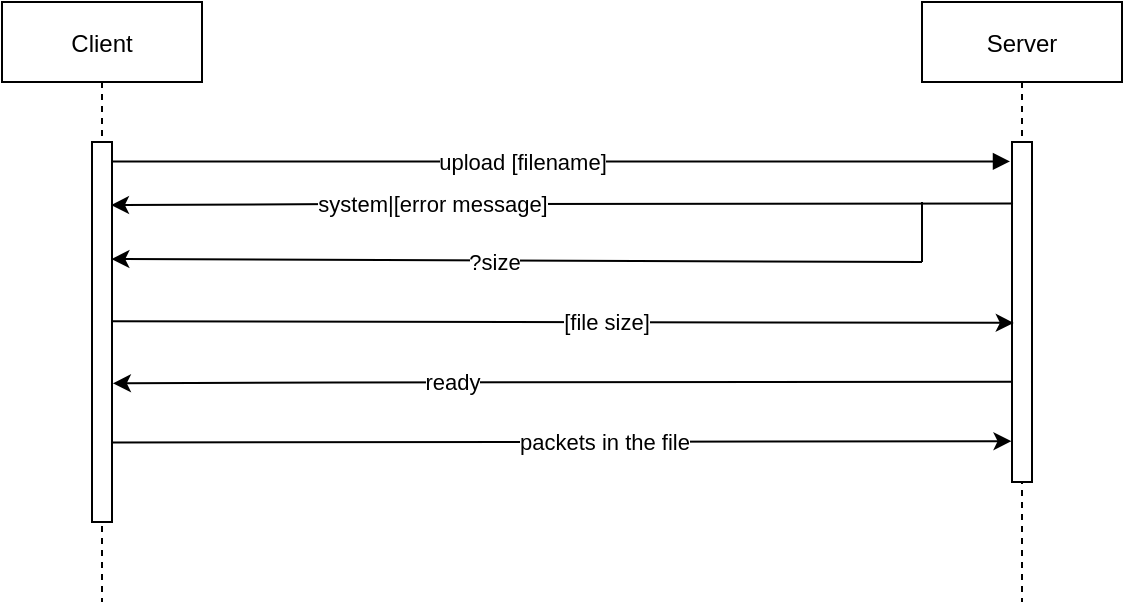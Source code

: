 <mxfile version="20.0.4" type="device"><diagram id="kgpKYQtTHZ0yAKxKKP6v" name="Page-1"><mxGraphModel dx="881" dy="405" grid="1" gridSize="10" guides="1" tooltips="1" connect="1" arrows="1" fold="1" page="1" pageScale="1" pageWidth="850" pageHeight="1100" math="0" shadow="0"><root><mxCell id="0"/><mxCell id="1" parent="0"/><mxCell id="3nuBFxr9cyL0pnOWT2aG-1" value="Client" style="shape=umlLifeline;perimeter=lifelinePerimeter;container=1;collapsible=0;recursiveResize=0;rounded=0;shadow=0;strokeWidth=1;" parent="1" vertex="1"><mxGeometry x="80" y="80" width="100" height="300" as="geometry"/></mxCell><mxCell id="3nuBFxr9cyL0pnOWT2aG-2" value="" style="points=[];perimeter=orthogonalPerimeter;rounded=0;shadow=0;strokeWidth=1;" parent="3nuBFxr9cyL0pnOWT2aG-1" vertex="1"><mxGeometry x="45" y="70" width="10" height="190" as="geometry"/></mxCell><mxCell id="3nuBFxr9cyL0pnOWT2aG-5" value="Server" style="shape=umlLifeline;perimeter=lifelinePerimeter;container=1;collapsible=0;recursiveResize=0;rounded=0;shadow=0;strokeWidth=1;" parent="1" vertex="1"><mxGeometry x="540" y="80" width="100" height="300" as="geometry"/></mxCell><mxCell id="3nuBFxr9cyL0pnOWT2aG-6" value="" style="points=[];perimeter=orthogonalPerimeter;rounded=0;shadow=0;strokeWidth=1;" parent="3nuBFxr9cyL0pnOWT2aG-5" vertex="1"><mxGeometry x="45" y="70" width="10" height="170" as="geometry"/></mxCell><mxCell id="GQIb2J04HiC_VtyErzki-4" value="" style="endArrow=none;html=1;rounded=0;" edge="1" parent="3nuBFxr9cyL0pnOWT2aG-5"><mxGeometry width="50" height="50" relative="1" as="geometry"><mxPoint y="130" as="sourcePoint"/><mxPoint y="100" as="targetPoint"/></mxGeometry></mxCell><mxCell id="3nuBFxr9cyL0pnOWT2aG-8" value="" style="verticalAlign=bottom;endArrow=block;entryX=-0.1;entryY=0.057;shadow=0;strokeWidth=1;entryDx=0;entryDy=0;entryPerimeter=0;" parent="1" source="3nuBFxr9cyL0pnOWT2aG-2" target="3nuBFxr9cyL0pnOWT2aG-6" edge="1"><mxGeometry y="20" relative="1" as="geometry"><mxPoint x="275" y="160" as="sourcePoint"/><mxPoint as="offset"/></mxGeometry></mxCell><mxCell id="GQIb2J04HiC_VtyErzki-6" value="upload [filename]" style="edgeLabel;html=1;align=center;verticalAlign=middle;resizable=0;points=[];" vertex="1" connectable="0" parent="3nuBFxr9cyL0pnOWT2aG-8"><mxGeometry x="-0.18" y="-1" relative="1" as="geometry"><mxPoint x="21" y="-1" as="offset"/></mxGeometry></mxCell><mxCell id="GQIb2J04HiC_VtyErzki-2" value="" style="endArrow=classic;html=1;rounded=0;exitX=0.052;exitY=0.181;exitDx=0;exitDy=0;exitPerimeter=0;entryX=0.948;entryY=0.166;entryDx=0;entryDy=0;entryPerimeter=0;" edge="1" parent="1" source="3nuBFxr9cyL0pnOWT2aG-6" target="3nuBFxr9cyL0pnOWT2aG-2"><mxGeometry width="50" height="50" relative="1" as="geometry"><mxPoint x="240" y="230" as="sourcePoint"/><mxPoint x="180" y="181" as="targetPoint"/><Array as="points"><mxPoint x="250" y="181"/></Array></mxGeometry></mxCell><mxCell id="GQIb2J04HiC_VtyErzki-5" value="system|[error message]" style="edgeLabel;html=1;align=center;verticalAlign=middle;resizable=0;points=[];" vertex="1" connectable="0" parent="GQIb2J04HiC_VtyErzki-2"><mxGeometry x="0.41" relative="1" as="geometry"><mxPoint x="27" as="offset"/></mxGeometry></mxCell><mxCell id="GQIb2J04HiC_VtyErzki-3" value="" style="endArrow=classic;html=1;rounded=0;entryX=0.967;entryY=0.308;entryDx=0;entryDy=0;entryPerimeter=0;" edge="1" parent="1" target="3nuBFxr9cyL0pnOWT2aG-2"><mxGeometry width="50" height="50" relative="1" as="geometry"><mxPoint x="540" y="210" as="sourcePoint"/><mxPoint x="180" y="200" as="targetPoint"/><Array as="points"/></mxGeometry></mxCell><mxCell id="GQIb2J04HiC_VtyErzki-7" value="?size" style="edgeLabel;html=1;align=center;verticalAlign=middle;resizable=0;points=[];" vertex="1" connectable="0" parent="GQIb2J04HiC_VtyErzki-3"><mxGeometry x="0.124" y="1" relative="1" as="geometry"><mxPoint x="14" as="offset"/></mxGeometry></mxCell><mxCell id="GQIb2J04HiC_VtyErzki-8" value="" style="endArrow=classic;html=1;rounded=0;exitX=1.043;exitY=0.472;exitDx=0;exitDy=0;exitPerimeter=0;entryX=0.09;entryY=0.532;entryDx=0;entryDy=0;entryPerimeter=0;" edge="1" parent="1" source="3nuBFxr9cyL0pnOWT2aG-2" target="3nuBFxr9cyL0pnOWT2aG-6"><mxGeometry width="50" height="50" relative="1" as="geometry"><mxPoint x="310" y="219" as="sourcePoint"/><mxPoint x="124.67" y="218.52" as="targetPoint"/><Array as="points"/></mxGeometry></mxCell><mxCell id="GQIb2J04HiC_VtyErzki-9" value="[file size]" style="edgeLabel;html=1;align=center;verticalAlign=middle;resizable=0;points=[];" vertex="1" connectable="0" parent="GQIb2J04HiC_VtyErzki-8"><mxGeometry x="0.124" y="1" relative="1" as="geometry"><mxPoint x="-7" y="1" as="offset"/></mxGeometry></mxCell><mxCell id="GQIb2J04HiC_VtyErzki-10" value="" style="endArrow=classic;html=1;rounded=0;exitX=-0.024;exitY=0.705;exitDx=0;exitDy=0;exitPerimeter=0;entryX=1.043;entryY=0.635;entryDx=0;entryDy=0;entryPerimeter=0;" edge="1" parent="1" source="3nuBFxr9cyL0pnOWT2aG-6" target="3nuBFxr9cyL0pnOWT2aG-2"><mxGeometry width="50" height="50" relative="1" as="geometry"><mxPoint x="341.04" y="270" as="sourcePoint"/><mxPoint x="110.0" y="270.77" as="targetPoint"/><Array as="points"><mxPoint x="245.52" y="270.23"/></Array></mxGeometry></mxCell><mxCell id="GQIb2J04HiC_VtyErzki-11" value="ready" style="edgeLabel;html=1;align=center;verticalAlign=middle;resizable=0;points=[];" vertex="1" connectable="0" parent="GQIb2J04HiC_VtyErzki-10"><mxGeometry x="0.41" relative="1" as="geometry"><mxPoint x="37" as="offset"/></mxGeometry></mxCell><mxCell id="GQIb2J04HiC_VtyErzki-12" value="" style="endArrow=classic;html=1;rounded=0;exitX=1.043;exitY=0.791;exitDx=0;exitDy=0;exitPerimeter=0;entryX=-0.024;entryY=0.88;entryDx=0;entryDy=0;entryPerimeter=0;" edge="1" parent="1" source="3nuBFxr9cyL0pnOWT2aG-2" target="3nuBFxr9cyL0pnOWT2aG-6"><mxGeometry width="50" height="50" relative="1" as="geometry"><mxPoint x="120.0" y="300.0" as="sourcePoint"/><mxPoint x="340" y="300" as="targetPoint"/><Array as="points"/></mxGeometry></mxCell><mxCell id="GQIb2J04HiC_VtyErzki-13" value="packets in the file" style="edgeLabel;html=1;align=center;verticalAlign=middle;resizable=0;points=[];" vertex="1" connectable="0" parent="GQIb2J04HiC_VtyErzki-12"><mxGeometry x="0.124" y="1" relative="1" as="geometry"><mxPoint x="-7" y="1" as="offset"/></mxGeometry></mxCell></root></mxGraphModel></diagram></mxfile>